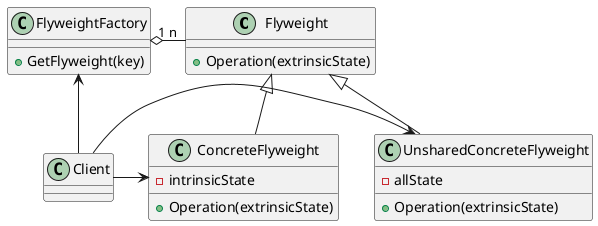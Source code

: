 @startuml Flyweight

class Flyweight {
    {method} +Operation(extrinsicState)
}

class ConcreteFlyweight {
    {field} -intrinsicState
    {method} +Operation(extrinsicState)
}

class UnsharedConcreteFlyweight {
    {field} -allState
    {method} +Operation(extrinsicState)
}

Flyweight <|-- ConcreteFlyweight
Flyweight <|-- UnsharedConcreteFlyweight

class FlyweightFactory {
    {method} +GetFlyweight(key)
}

FlyweightFactory "1" o- "n" Flyweight

class Client

FlyweightFactory <-- Client
Client -> UnsharedConcreteFlyweight
Client -> ConcreteFlyweight

@enduml